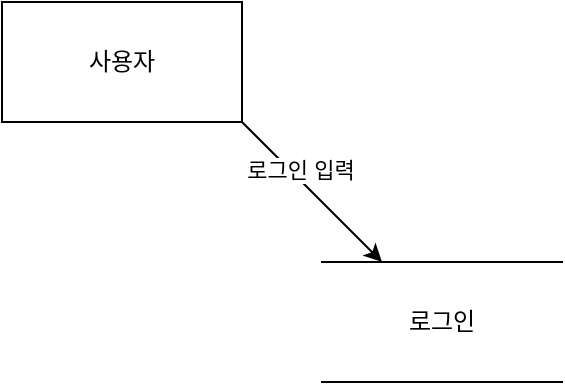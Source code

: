 <mxfile version="20.5.1" type="github"><diagram id="xZX7jmNKyjKFwH5nU8af" name="페이지-1"><mxGraphModel dx="1230" dy="571" grid="1" gridSize="10" guides="1" tooltips="1" connect="1" arrows="1" fold="1" page="1" pageScale="1" pageWidth="827" pageHeight="1169" math="0" shadow="0"><root><mxCell id="0"/><mxCell id="1" parent="0"/><mxCell id="L_YjkdRr3CHnfBcLAS7l-1" value="사용자" style="rounded=0;whiteSpace=wrap;html=1;" vertex="1" parent="1"><mxGeometry x="140" y="80" width="120" height="60" as="geometry"/></mxCell><mxCell id="L_YjkdRr3CHnfBcLAS7l-3" value="" style="endArrow=classic;html=1;rounded=0;" edge="1" parent="1" target="L_YjkdRr3CHnfBcLAS7l-4"><mxGeometry width="50" height="50" relative="1" as="geometry"><mxPoint x="260" y="140" as="sourcePoint"/><mxPoint x="360" y="240" as="targetPoint"/></mxGeometry></mxCell><mxCell id="L_YjkdRr3CHnfBcLAS7l-5" value="로그인 입력" style="edgeLabel;html=1;align=center;verticalAlign=middle;resizable=0;points=[];" vertex="1" connectable="0" parent="L_YjkdRr3CHnfBcLAS7l-3"><mxGeometry x="-0.257" y="4" relative="1" as="geometry"><mxPoint as="offset"/></mxGeometry></mxCell><mxCell id="L_YjkdRr3CHnfBcLAS7l-4" value="로그인" style="shape=partialRectangle;whiteSpace=wrap;html=1;left=0;right=0;fillColor=none;" vertex="1" parent="1"><mxGeometry x="300" y="210" width="120" height="60" as="geometry"/></mxCell></root></mxGraphModel></diagram></mxfile>